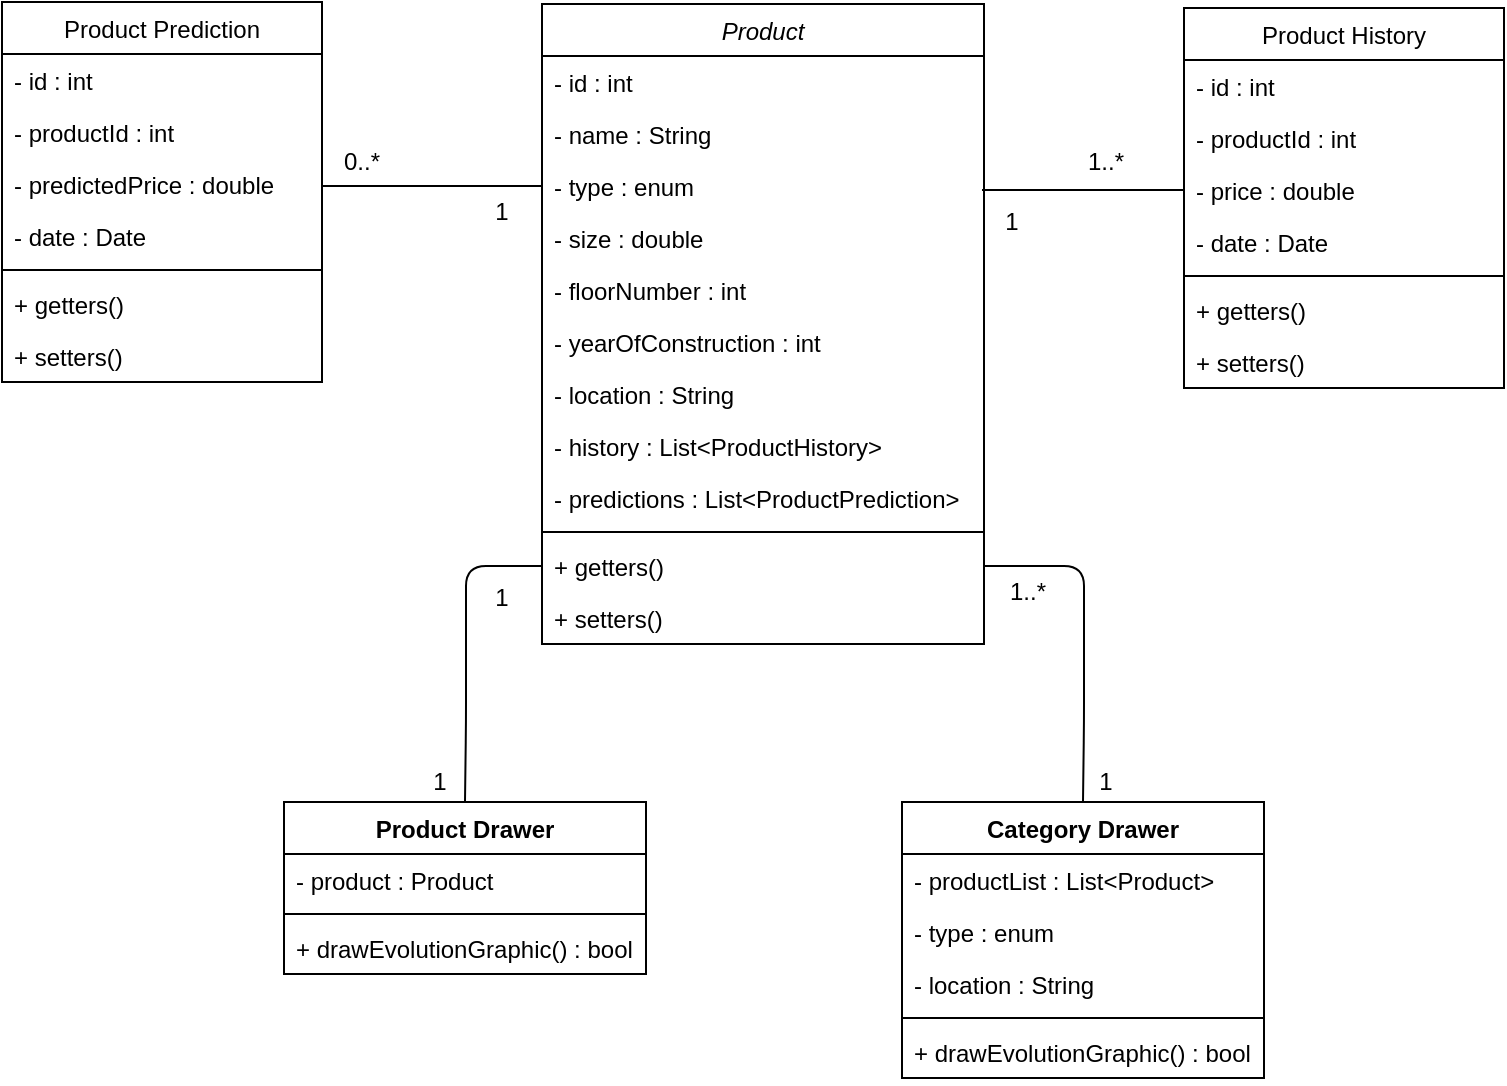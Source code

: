 <mxfile version="13.8.3" type="device"><diagram id="C5RBs43oDa-KdzZeNtuy" name="Page-1"><mxGraphModel dx="1102" dy="614" grid="1" gridSize="10" guides="1" tooltips="1" connect="1" arrows="1" fold="1" page="1" pageScale="1" pageWidth="827" pageHeight="1169" math="0" shadow="0"><root><mxCell id="WIyWlLk6GJQsqaUBKTNV-0"/><mxCell id="WIyWlLk6GJQsqaUBKTNV-1" parent="WIyWlLk6GJQsqaUBKTNV-0"/><mxCell id="zkfFHV4jXpPFQw0GAbJ--0" value="Product" style="swimlane;fontStyle=2;align=center;verticalAlign=top;childLayout=stackLayout;horizontal=1;startSize=26;horizontalStack=0;resizeParent=1;resizeLast=0;collapsible=1;marginBottom=0;rounded=0;shadow=0;strokeWidth=1;" parent="WIyWlLk6GJQsqaUBKTNV-1" vertex="1"><mxGeometry x="319" y="121" width="221" height="320" as="geometry"><mxRectangle x="230" y="140" width="160" height="26" as="alternateBounds"/></mxGeometry></mxCell><mxCell id="72BHEljqZE_Ko9tZCA2B-0" value="- id : int" style="text;align=left;verticalAlign=top;spacingLeft=4;spacingRight=4;overflow=hidden;rotatable=0;points=[[0,0.5],[1,0.5]];portConstraint=eastwest;rounded=0;shadow=0;html=0;" vertex="1" parent="zkfFHV4jXpPFQw0GAbJ--0"><mxGeometry y="26" width="221" height="26" as="geometry"/></mxCell><mxCell id="zkfFHV4jXpPFQw0GAbJ--1" value="- name : String" style="text;align=left;verticalAlign=top;spacingLeft=4;spacingRight=4;overflow=hidden;rotatable=0;points=[[0,0.5],[1,0.5]];portConstraint=eastwest;" parent="zkfFHV4jXpPFQw0GAbJ--0" vertex="1"><mxGeometry y="52" width="221" height="26" as="geometry"/></mxCell><mxCell id="zkfFHV4jXpPFQw0GAbJ--2" value="- type : enum" style="text;align=left;verticalAlign=top;spacingLeft=4;spacingRight=4;overflow=hidden;rotatable=0;points=[[0,0.5],[1,0.5]];portConstraint=eastwest;rounded=0;shadow=0;html=0;" parent="zkfFHV4jXpPFQw0GAbJ--0" vertex="1"><mxGeometry y="78" width="221" height="26" as="geometry"/></mxCell><mxCell id="zkfFHV4jXpPFQw0GAbJ--3" value="- size : double" style="text;align=left;verticalAlign=top;spacingLeft=4;spacingRight=4;overflow=hidden;rotatable=0;points=[[0,0.5],[1,0.5]];portConstraint=eastwest;rounded=0;shadow=0;html=0;" parent="zkfFHV4jXpPFQw0GAbJ--0" vertex="1"><mxGeometry y="104" width="221" height="26" as="geometry"/></mxCell><mxCell id="Sr2QQVhKE22ZAwqoOeVT-6" value="- floorNumber : int" style="text;align=left;verticalAlign=top;spacingLeft=4;spacingRight=4;overflow=hidden;rotatable=0;points=[[0,0.5],[1,0.5]];portConstraint=eastwest;rounded=0;shadow=0;html=0;" parent="zkfFHV4jXpPFQw0GAbJ--0" vertex="1"><mxGeometry y="130" width="221" height="26" as="geometry"/></mxCell><mxCell id="Sr2QQVhKE22ZAwqoOeVT-7" value="- yearOfConstruction : int" style="text;align=left;verticalAlign=top;spacingLeft=4;spacingRight=4;overflow=hidden;rotatable=0;points=[[0,0.5],[1,0.5]];portConstraint=eastwest;rounded=0;shadow=0;html=0;" parent="zkfFHV4jXpPFQw0GAbJ--0" vertex="1"><mxGeometry y="156" width="221" height="26" as="geometry"/></mxCell><mxCell id="Sr2QQVhKE22ZAwqoOeVT-8" value="- location : String" style="text;align=left;verticalAlign=top;spacingLeft=4;spacingRight=4;overflow=hidden;rotatable=0;points=[[0,0.5],[1,0.5]];portConstraint=eastwest;rounded=0;shadow=0;html=0;" parent="zkfFHV4jXpPFQw0GAbJ--0" vertex="1"><mxGeometry y="182" width="221" height="26" as="geometry"/></mxCell><mxCell id="72BHEljqZE_Ko9tZCA2B-26" value="- history : List&lt;ProductHistory&gt;" style="text;align=left;verticalAlign=top;spacingLeft=4;spacingRight=4;overflow=hidden;rotatable=0;points=[[0,0.5],[1,0.5]];portConstraint=eastwest;rounded=0;shadow=0;html=0;" vertex="1" parent="zkfFHV4jXpPFQw0GAbJ--0"><mxGeometry y="208" width="221" height="26" as="geometry"/></mxCell><mxCell id="72BHEljqZE_Ko9tZCA2B-3" value="- predictions : List&lt;ProductPrediction&gt;" style="text;align=left;verticalAlign=top;spacingLeft=4;spacingRight=4;overflow=hidden;rotatable=0;points=[[0,0.5],[1,0.5]];portConstraint=eastwest;rounded=0;shadow=0;html=0;" vertex="1" parent="zkfFHV4jXpPFQw0GAbJ--0"><mxGeometry y="234" width="221" height="26" as="geometry"/></mxCell><mxCell id="zkfFHV4jXpPFQw0GAbJ--4" value="" style="line;html=1;strokeWidth=1;align=left;verticalAlign=middle;spacingTop=-1;spacingLeft=3;spacingRight=3;rotatable=0;labelPosition=right;points=[];portConstraint=eastwest;" parent="zkfFHV4jXpPFQw0GAbJ--0" vertex="1"><mxGeometry y="260" width="221" height="8" as="geometry"/></mxCell><mxCell id="zkfFHV4jXpPFQw0GAbJ--5" value="+ getters()" style="text;align=left;verticalAlign=top;spacingLeft=4;spacingRight=4;overflow=hidden;rotatable=0;points=[[0,0.5],[1,0.5]];portConstraint=eastwest;" parent="zkfFHV4jXpPFQw0GAbJ--0" vertex="1"><mxGeometry y="268" width="221" height="26" as="geometry"/></mxCell><mxCell id="72BHEljqZE_Ko9tZCA2B-8" value="+ setters()" style="text;align=left;verticalAlign=top;spacingLeft=4;spacingRight=4;overflow=hidden;rotatable=0;points=[[0,0.5],[1,0.5]];portConstraint=eastwest;" vertex="1" parent="zkfFHV4jXpPFQw0GAbJ--0"><mxGeometry y="294" width="221" height="26" as="geometry"/></mxCell><mxCell id="zkfFHV4jXpPFQw0GAbJ--17" value="Product History" style="swimlane;fontStyle=0;align=center;verticalAlign=top;childLayout=stackLayout;horizontal=1;startSize=26;horizontalStack=0;resizeParent=1;resizeLast=0;collapsible=1;marginBottom=0;rounded=0;shadow=0;strokeWidth=1;" parent="WIyWlLk6GJQsqaUBKTNV-1" vertex="1"><mxGeometry x="640" y="123" width="160" height="190" as="geometry"><mxRectangle x="550" y="140" width="160" height="26" as="alternateBounds"/></mxGeometry></mxCell><mxCell id="72BHEljqZE_Ko9tZCA2B-2" value="- id : int" style="text;align=left;verticalAlign=top;spacingLeft=4;spacingRight=4;overflow=hidden;rotatable=0;points=[[0,0.5],[1,0.5]];portConstraint=eastwest;rounded=0;shadow=0;html=0;" vertex="1" parent="zkfFHV4jXpPFQw0GAbJ--17"><mxGeometry y="26" width="160" height="26" as="geometry"/></mxCell><mxCell id="zkfFHV4jXpPFQw0GAbJ--18" value="- productId : int" style="text;align=left;verticalAlign=top;spacingLeft=4;spacingRight=4;overflow=hidden;rotatable=0;points=[[0,0.5],[1,0.5]];portConstraint=eastwest;" parent="zkfFHV4jXpPFQw0GAbJ--17" vertex="1"><mxGeometry y="52" width="160" height="26" as="geometry"/></mxCell><mxCell id="zkfFHV4jXpPFQw0GAbJ--19" value="- price : double" style="text;align=left;verticalAlign=top;spacingLeft=4;spacingRight=4;overflow=hidden;rotatable=0;points=[[0,0.5],[1,0.5]];portConstraint=eastwest;rounded=0;shadow=0;html=0;" parent="zkfFHV4jXpPFQw0GAbJ--17" vertex="1"><mxGeometry y="78" width="160" height="26" as="geometry"/></mxCell><mxCell id="zkfFHV4jXpPFQw0GAbJ--20" value="- date : Date" style="text;align=left;verticalAlign=top;spacingLeft=4;spacingRight=4;overflow=hidden;rotatable=0;points=[[0,0.5],[1,0.5]];portConstraint=eastwest;rounded=0;shadow=0;html=0;" parent="zkfFHV4jXpPFQw0GAbJ--17" vertex="1"><mxGeometry y="104" width="160" height="26" as="geometry"/></mxCell><mxCell id="zkfFHV4jXpPFQw0GAbJ--23" value="" style="line;html=1;strokeWidth=1;align=left;verticalAlign=middle;spacingTop=-1;spacingLeft=3;spacingRight=3;rotatable=0;labelPosition=right;points=[];portConstraint=eastwest;" parent="zkfFHV4jXpPFQw0GAbJ--17" vertex="1"><mxGeometry y="130" width="160" height="8" as="geometry"/></mxCell><mxCell id="zkfFHV4jXpPFQw0GAbJ--24" value="+ getters()" style="text;align=left;verticalAlign=top;spacingLeft=4;spacingRight=4;overflow=hidden;rotatable=0;points=[[0,0.5],[1,0.5]];portConstraint=eastwest;" parent="zkfFHV4jXpPFQw0GAbJ--17" vertex="1"><mxGeometry y="138" width="160" height="26" as="geometry"/></mxCell><mxCell id="zkfFHV4jXpPFQw0GAbJ--25" value="+ setters()" style="text;align=left;verticalAlign=top;spacingLeft=4;spacingRight=4;overflow=hidden;rotatable=0;points=[[0,0.5],[1,0.5]];portConstraint=eastwest;" parent="zkfFHV4jXpPFQw0GAbJ--17" vertex="1"><mxGeometry y="164" width="160" height="26" as="geometry"/></mxCell><mxCell id="72BHEljqZE_Ko9tZCA2B-6" value="1" style="text;html=1;strokeColor=none;fillColor=none;align=center;verticalAlign=middle;whiteSpace=wrap;rounded=0;" vertex="1" parent="WIyWlLk6GJQsqaUBKTNV-1"><mxGeometry x="534" y="220" width="40" height="20" as="geometry"/></mxCell><mxCell id="72BHEljqZE_Ko9tZCA2B-7" value="1..*" style="text;html=1;strokeColor=none;fillColor=none;align=center;verticalAlign=middle;whiteSpace=wrap;rounded=0;" vertex="1" parent="WIyWlLk6GJQsqaUBKTNV-1"><mxGeometry x="581" y="190" width="40" height="20" as="geometry"/></mxCell><mxCell id="72BHEljqZE_Ko9tZCA2B-10" value="Product Prediction" style="swimlane;fontStyle=0;align=center;verticalAlign=top;childLayout=stackLayout;horizontal=1;startSize=26;horizontalStack=0;resizeParent=1;resizeLast=0;collapsible=1;marginBottom=0;rounded=0;shadow=0;strokeWidth=1;" vertex="1" parent="WIyWlLk6GJQsqaUBKTNV-1"><mxGeometry x="49" y="120" width="160" height="190" as="geometry"><mxRectangle x="550" y="140" width="160" height="26" as="alternateBounds"/></mxGeometry></mxCell><mxCell id="72BHEljqZE_Ko9tZCA2B-11" value="- id : int" style="text;align=left;verticalAlign=top;spacingLeft=4;spacingRight=4;overflow=hidden;rotatable=0;points=[[0,0.5],[1,0.5]];portConstraint=eastwest;rounded=0;shadow=0;html=0;" vertex="1" parent="72BHEljqZE_Ko9tZCA2B-10"><mxGeometry y="26" width="160" height="26" as="geometry"/></mxCell><mxCell id="72BHEljqZE_Ko9tZCA2B-12" value="- productId : int" style="text;align=left;verticalAlign=top;spacingLeft=4;spacingRight=4;overflow=hidden;rotatable=0;points=[[0,0.5],[1,0.5]];portConstraint=eastwest;" vertex="1" parent="72BHEljqZE_Ko9tZCA2B-10"><mxGeometry y="52" width="160" height="26" as="geometry"/></mxCell><mxCell id="72BHEljqZE_Ko9tZCA2B-13" value="- predictedPrice : double" style="text;align=left;verticalAlign=top;spacingLeft=4;spacingRight=4;overflow=hidden;rotatable=0;points=[[0,0.5],[1,0.5]];portConstraint=eastwest;rounded=0;shadow=0;html=0;" vertex="1" parent="72BHEljqZE_Ko9tZCA2B-10"><mxGeometry y="78" width="160" height="26" as="geometry"/></mxCell><mxCell id="72BHEljqZE_Ko9tZCA2B-14" value="- date : Date" style="text;align=left;verticalAlign=top;spacingLeft=4;spacingRight=4;overflow=hidden;rotatable=0;points=[[0,0.5],[1,0.5]];portConstraint=eastwest;rounded=0;shadow=0;html=0;" vertex="1" parent="72BHEljqZE_Ko9tZCA2B-10"><mxGeometry y="104" width="160" height="26" as="geometry"/></mxCell><mxCell id="72BHEljqZE_Ko9tZCA2B-15" value="" style="line;html=1;strokeWidth=1;align=left;verticalAlign=middle;spacingTop=-1;spacingLeft=3;spacingRight=3;rotatable=0;labelPosition=right;points=[];portConstraint=eastwest;" vertex="1" parent="72BHEljqZE_Ko9tZCA2B-10"><mxGeometry y="130" width="160" height="8" as="geometry"/></mxCell><mxCell id="72BHEljqZE_Ko9tZCA2B-16" value="+ getters()" style="text;align=left;verticalAlign=top;spacingLeft=4;spacingRight=4;overflow=hidden;rotatable=0;points=[[0,0.5],[1,0.5]];portConstraint=eastwest;" vertex="1" parent="72BHEljqZE_Ko9tZCA2B-10"><mxGeometry y="138" width="160" height="26" as="geometry"/></mxCell><mxCell id="72BHEljqZE_Ko9tZCA2B-17" value="+ setters()" style="text;align=left;verticalAlign=top;spacingLeft=4;spacingRight=4;overflow=hidden;rotatable=0;points=[[0,0.5],[1,0.5]];portConstraint=eastwest;" vertex="1" parent="72BHEljqZE_Ko9tZCA2B-10"><mxGeometry y="164" width="160" height="26" as="geometry"/></mxCell><mxCell id="72BHEljqZE_Ko9tZCA2B-19" value="1" style="text;html=1;strokeColor=none;fillColor=none;align=center;verticalAlign=middle;whiteSpace=wrap;rounded=0;" vertex="1" parent="WIyWlLk6GJQsqaUBKTNV-1"><mxGeometry x="279" y="215" width="40" height="20" as="geometry"/></mxCell><mxCell id="72BHEljqZE_Ko9tZCA2B-20" value="0..*" style="text;html=1;strokeColor=none;fillColor=none;align=center;verticalAlign=middle;whiteSpace=wrap;rounded=0;" vertex="1" parent="WIyWlLk6GJQsqaUBKTNV-1"><mxGeometry x="209" y="190" width="40" height="20" as="geometry"/></mxCell><mxCell id="72BHEljqZE_Ko9tZCA2B-21" value="Product Drawer" style="swimlane;fontStyle=1;align=center;verticalAlign=top;childLayout=stackLayout;horizontal=1;startSize=26;horizontalStack=0;resizeParent=1;resizeParentMax=0;resizeLast=0;collapsible=1;marginBottom=0;" vertex="1" parent="WIyWlLk6GJQsqaUBKTNV-1"><mxGeometry x="190" y="520" width="181" height="86" as="geometry"/></mxCell><mxCell id="72BHEljqZE_Ko9tZCA2B-22" value="- product : Product" style="text;strokeColor=none;fillColor=none;align=left;verticalAlign=top;spacingLeft=4;spacingRight=4;overflow=hidden;rotatable=0;points=[[0,0.5],[1,0.5]];portConstraint=eastwest;" vertex="1" parent="72BHEljqZE_Ko9tZCA2B-21"><mxGeometry y="26" width="181" height="26" as="geometry"/></mxCell><mxCell id="72BHEljqZE_Ko9tZCA2B-23" value="" style="line;strokeWidth=1;fillColor=none;align=left;verticalAlign=middle;spacingTop=-1;spacingLeft=3;spacingRight=3;rotatable=0;labelPosition=right;points=[];portConstraint=eastwest;" vertex="1" parent="72BHEljqZE_Ko9tZCA2B-21"><mxGeometry y="52" width="181" height="8" as="geometry"/></mxCell><mxCell id="72BHEljqZE_Ko9tZCA2B-24" value="+ drawEvolutionGraphic() : bool" style="text;strokeColor=none;fillColor=none;align=left;verticalAlign=top;spacingLeft=4;spacingRight=4;overflow=hidden;rotatable=0;points=[[0,0.5],[1,0.5]];portConstraint=eastwest;" vertex="1" parent="72BHEljqZE_Ko9tZCA2B-21"><mxGeometry y="60" width="181" height="26" as="geometry"/></mxCell><mxCell id="72BHEljqZE_Ko9tZCA2B-27" value="" style="endArrow=none;html=1;exitX=0;exitY=1;exitDx=0;exitDy=0;entryX=0;entryY=0.5;entryDx=0;entryDy=0;" edge="1" parent="WIyWlLk6GJQsqaUBKTNV-1" target="zkfFHV4jXpPFQw0GAbJ--2"><mxGeometry width="50" height="50" relative="1" as="geometry"><mxPoint x="209" y="212" as="sourcePoint"/><mxPoint x="270" y="212" as="targetPoint"/></mxGeometry></mxCell><mxCell id="72BHEljqZE_Ko9tZCA2B-28" value="" style="endArrow=none;html=1;exitX=0;exitY=1;exitDx=0;exitDy=0;entryX=0;entryY=0.5;entryDx=0;entryDy=0;" edge="1" parent="WIyWlLk6GJQsqaUBKTNV-1" target="zkfFHV4jXpPFQw0GAbJ--19"><mxGeometry width="50" height="50" relative="1" as="geometry"><mxPoint x="539" y="214" as="sourcePoint"/><mxPoint x="600" y="214" as="targetPoint"/></mxGeometry></mxCell><mxCell id="72BHEljqZE_Ko9tZCA2B-29" value="" style="endArrow=none;html=1;exitX=0.5;exitY=0;exitDx=0;exitDy=0;entryX=0;entryY=0.5;entryDx=0;entryDy=0;" edge="1" parent="WIyWlLk6GJQsqaUBKTNV-1" source="72BHEljqZE_Ko9tZCA2B-21" target="zkfFHV4jXpPFQw0GAbJ--5"><mxGeometry width="50" height="50" relative="1" as="geometry"><mxPoint x="400" y="510" as="sourcePoint"/><mxPoint x="428" y="480" as="targetPoint"/><Array as="points"><mxPoint x="281" y="480"/><mxPoint x="281" y="402"/></Array></mxGeometry></mxCell><mxCell id="72BHEljqZE_Ko9tZCA2B-30" value="1" style="text;html=1;strokeColor=none;fillColor=none;align=center;verticalAlign=middle;whiteSpace=wrap;rounded=0;" vertex="1" parent="WIyWlLk6GJQsqaUBKTNV-1"><mxGeometry x="248" y="500" width="40" height="20" as="geometry"/></mxCell><mxCell id="72BHEljqZE_Ko9tZCA2B-39" value="Category Drawer" style="swimlane;fontStyle=1;align=center;verticalAlign=top;childLayout=stackLayout;horizontal=1;startSize=26;horizontalStack=0;resizeParent=1;resizeParentMax=0;resizeLast=0;collapsible=1;marginBottom=0;" vertex="1" parent="WIyWlLk6GJQsqaUBKTNV-1"><mxGeometry x="499" y="520" width="181" height="138" as="geometry"/></mxCell><mxCell id="72BHEljqZE_Ko9tZCA2B-40" value="- productList : List&lt;Product&gt;" style="text;strokeColor=none;fillColor=none;align=left;verticalAlign=top;spacingLeft=4;spacingRight=4;overflow=hidden;rotatable=0;points=[[0,0.5],[1,0.5]];portConstraint=eastwest;" vertex="1" parent="72BHEljqZE_Ko9tZCA2B-39"><mxGeometry y="26" width="181" height="26" as="geometry"/></mxCell><mxCell id="72BHEljqZE_Ko9tZCA2B-51" value="- type : enum" style="text;align=left;verticalAlign=top;spacingLeft=4;spacingRight=4;overflow=hidden;rotatable=0;points=[[0,0.5],[1,0.5]];portConstraint=eastwest;rounded=0;shadow=0;html=0;" vertex="1" parent="72BHEljqZE_Ko9tZCA2B-39"><mxGeometry y="52" width="181" height="26" as="geometry"/></mxCell><mxCell id="72BHEljqZE_Ko9tZCA2B-52" value="- location : String" style="text;align=left;verticalAlign=top;spacingLeft=4;spacingRight=4;overflow=hidden;rotatable=0;points=[[0,0.5],[1,0.5]];portConstraint=eastwest;rounded=0;shadow=0;html=0;" vertex="1" parent="72BHEljqZE_Ko9tZCA2B-39"><mxGeometry y="78" width="181" height="26" as="geometry"/></mxCell><mxCell id="72BHEljqZE_Ko9tZCA2B-41" value="" style="line;strokeWidth=1;fillColor=none;align=left;verticalAlign=middle;spacingTop=-1;spacingLeft=3;spacingRight=3;rotatable=0;labelPosition=right;points=[];portConstraint=eastwest;" vertex="1" parent="72BHEljqZE_Ko9tZCA2B-39"><mxGeometry y="104" width="181" height="8" as="geometry"/></mxCell><mxCell id="72BHEljqZE_Ko9tZCA2B-42" value="+ drawEvolutionGraphic() : bool" style="text;strokeColor=none;fillColor=none;align=left;verticalAlign=top;spacingLeft=4;spacingRight=4;overflow=hidden;rotatable=0;points=[[0,0.5],[1,0.5]];portConstraint=eastwest;" vertex="1" parent="72BHEljqZE_Ko9tZCA2B-39"><mxGeometry y="112" width="181" height="26" as="geometry"/></mxCell><mxCell id="72BHEljqZE_Ko9tZCA2B-43" value="" style="endArrow=none;html=1;exitX=0.5;exitY=0;exitDx=0;exitDy=0;entryX=1;entryY=0.5;entryDx=0;entryDy=0;" edge="1" parent="WIyWlLk6GJQsqaUBKTNV-1" source="72BHEljqZE_Ko9tZCA2B-39" target="zkfFHV4jXpPFQw0GAbJ--5"><mxGeometry width="50" height="50" relative="1" as="geometry"><mxPoint x="290.5" y="530" as="sourcePoint"/><mxPoint x="439.942" y="453.99" as="targetPoint"/><Array as="points"><mxPoint x="590" y="480"/><mxPoint x="590" y="402"/></Array></mxGeometry></mxCell><mxCell id="72BHEljqZE_Ko9tZCA2B-44" value="1" style="text;html=1;strokeColor=none;fillColor=none;align=center;verticalAlign=middle;whiteSpace=wrap;rounded=0;" vertex="1" parent="WIyWlLk6GJQsqaUBKTNV-1"><mxGeometry x="581" y="500" width="40" height="20" as="geometry"/></mxCell><mxCell id="72BHEljqZE_Ko9tZCA2B-49" value="1" style="text;html=1;strokeColor=none;fillColor=none;align=center;verticalAlign=middle;whiteSpace=wrap;rounded=0;" vertex="1" parent="WIyWlLk6GJQsqaUBKTNV-1"><mxGeometry x="279" y="408" width="40" height="20" as="geometry"/></mxCell><mxCell id="72BHEljqZE_Ko9tZCA2B-50" value="1..*" style="text;html=1;strokeColor=none;fillColor=none;align=center;verticalAlign=middle;whiteSpace=wrap;rounded=0;" vertex="1" parent="WIyWlLk6GJQsqaUBKTNV-1"><mxGeometry x="542" y="405" width="40" height="20" as="geometry"/></mxCell></root></mxGraphModel></diagram></mxfile>
